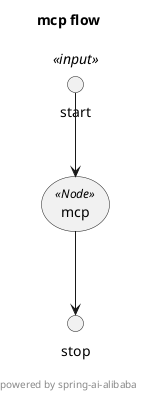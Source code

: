 @startuml mcp_flow
skinparam usecaseFontSize 14
skinparam usecaseStereotypeFontSize 12
skinparam hexagonFontSize 14
skinparam hexagonStereotypeFontSize 12
title "mcp flow"
footer

powered by spring-ai-alibaba
end footer
circle start<<input>> as __START__
circle stop as __END__
usecase "mcp"<<Node>>
"__START__" -down-> "mcp"
"mcp" -down-> "__END__"
@enduml